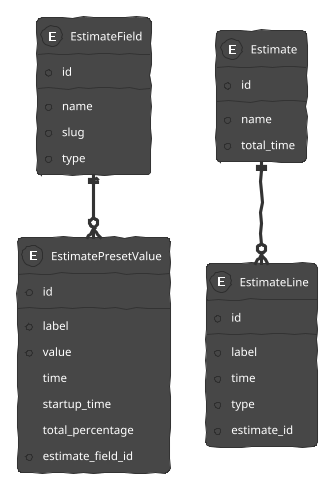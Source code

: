 @startuml Estimato'r
!theme sketchy

entity EstimateField {
  *id
  --
  *name
  *slug
  *type
}

entity EstimatePresetValue {
  *id
  --
  *label
  *value
  time
  startup_time
  total_percentage
  *estimate_field_id
}

entity Estimate {
  *id
  --
  *name
  *total_time
}

entity EstimateLine {
  *id
  --
  *label
  *time
  *type
  *estimate_id
}

Estimate ||--o{ EstimateLine
EstimateField ||--o{  EstimatePresetValue

@enduml
